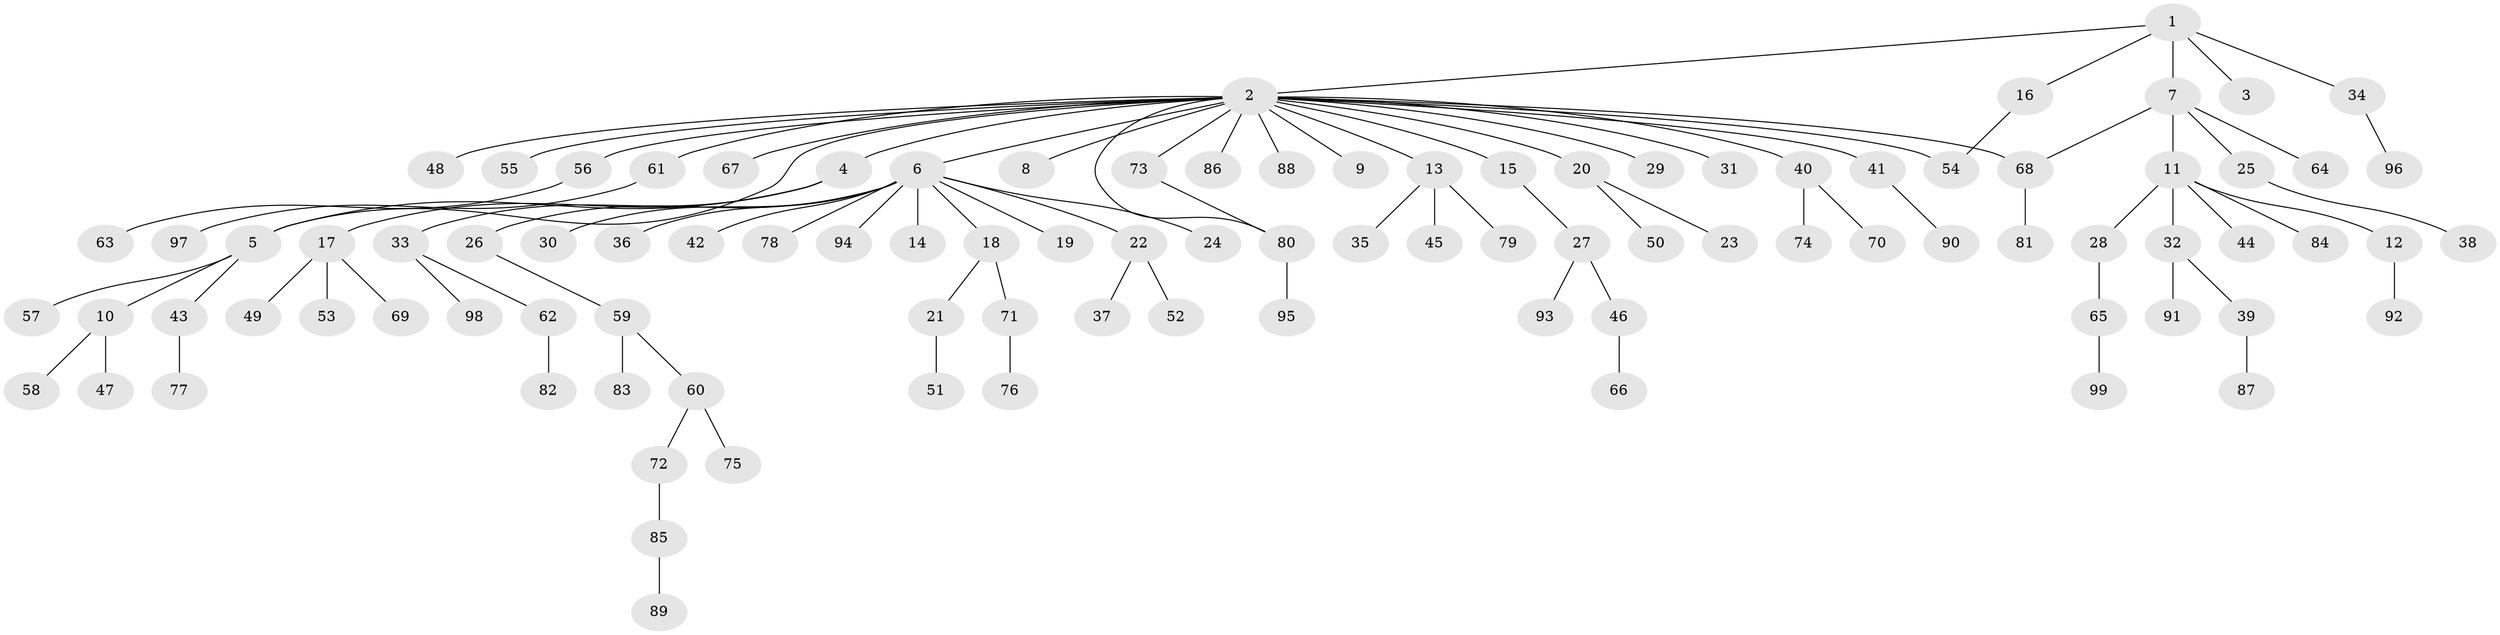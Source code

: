 // coarse degree distribution, {8: 0.014925373134328358, 21: 0.014925373134328358, 1: 0.6417910447761194, 6: 0.029850746268656716, 11: 0.014925373134328358, 2: 0.23880597014925373, 3: 0.04477611940298507}
// Generated by graph-tools (version 1.1) at 2025/41/03/06/25 10:41:45]
// undirected, 99 vertices, 102 edges
graph export_dot {
graph [start="1"]
  node [color=gray90,style=filled];
  1;
  2;
  3;
  4;
  5;
  6;
  7;
  8;
  9;
  10;
  11;
  12;
  13;
  14;
  15;
  16;
  17;
  18;
  19;
  20;
  21;
  22;
  23;
  24;
  25;
  26;
  27;
  28;
  29;
  30;
  31;
  32;
  33;
  34;
  35;
  36;
  37;
  38;
  39;
  40;
  41;
  42;
  43;
  44;
  45;
  46;
  47;
  48;
  49;
  50;
  51;
  52;
  53;
  54;
  55;
  56;
  57;
  58;
  59;
  60;
  61;
  62;
  63;
  64;
  65;
  66;
  67;
  68;
  69;
  70;
  71;
  72;
  73;
  74;
  75;
  76;
  77;
  78;
  79;
  80;
  81;
  82;
  83;
  84;
  85;
  86;
  87;
  88;
  89;
  90;
  91;
  92;
  93;
  94;
  95;
  96;
  97;
  98;
  99;
  1 -- 2;
  1 -- 3;
  1 -- 7;
  1 -- 16;
  1 -- 34;
  2 -- 4;
  2 -- 5;
  2 -- 6;
  2 -- 8;
  2 -- 9;
  2 -- 13;
  2 -- 15;
  2 -- 20;
  2 -- 29;
  2 -- 31;
  2 -- 40;
  2 -- 41;
  2 -- 48;
  2 -- 54;
  2 -- 55;
  2 -- 56;
  2 -- 61;
  2 -- 67;
  2 -- 68;
  2 -- 73;
  2 -- 80;
  2 -- 86;
  2 -- 88;
  4 -- 5;
  4 -- 17;
  4 -- 33;
  5 -- 10;
  5 -- 43;
  5 -- 57;
  6 -- 14;
  6 -- 18;
  6 -- 19;
  6 -- 22;
  6 -- 24;
  6 -- 26;
  6 -- 30;
  6 -- 36;
  6 -- 42;
  6 -- 78;
  6 -- 94;
  7 -- 11;
  7 -- 25;
  7 -- 64;
  7 -- 68;
  10 -- 47;
  10 -- 58;
  11 -- 12;
  11 -- 28;
  11 -- 32;
  11 -- 44;
  11 -- 84;
  12 -- 92;
  13 -- 35;
  13 -- 45;
  13 -- 79;
  15 -- 27;
  16 -- 54;
  17 -- 49;
  17 -- 53;
  17 -- 69;
  18 -- 21;
  18 -- 71;
  20 -- 23;
  20 -- 50;
  21 -- 51;
  22 -- 37;
  22 -- 52;
  25 -- 38;
  26 -- 59;
  27 -- 46;
  27 -- 93;
  28 -- 65;
  32 -- 39;
  32 -- 91;
  33 -- 62;
  33 -- 98;
  34 -- 96;
  39 -- 87;
  40 -- 70;
  40 -- 74;
  41 -- 90;
  43 -- 77;
  46 -- 66;
  56 -- 63;
  59 -- 60;
  59 -- 83;
  60 -- 72;
  60 -- 75;
  61 -- 97;
  62 -- 82;
  65 -- 99;
  68 -- 81;
  71 -- 76;
  72 -- 85;
  73 -- 80;
  80 -- 95;
  85 -- 89;
}

